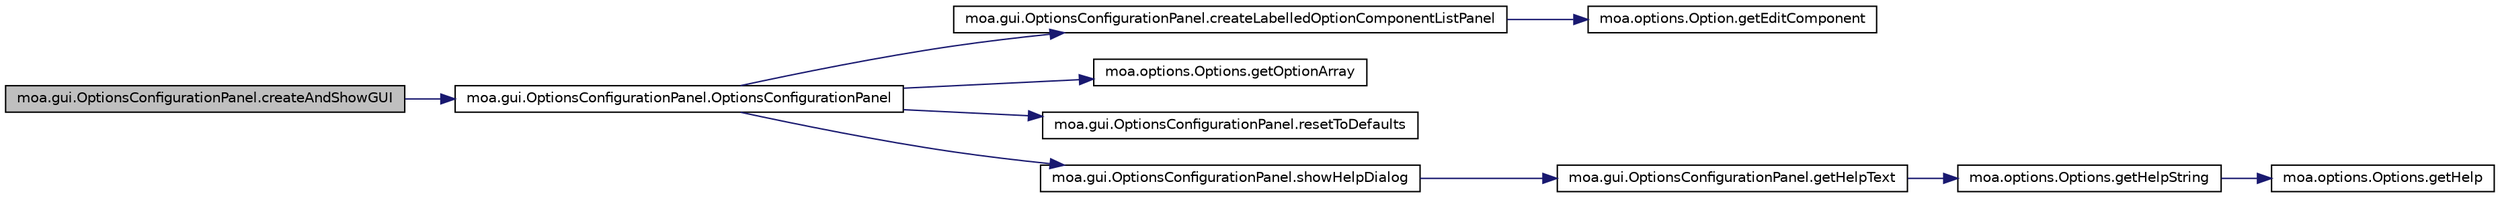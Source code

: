 digraph G
{
  edge [fontname="Helvetica",fontsize="10",labelfontname="Helvetica",labelfontsize="10"];
  node [fontname="Helvetica",fontsize="10",shape=record];
  rankdir=LR;
  Node1 [label="moa.gui.OptionsConfigurationPanel.createAndShowGUI",height=0.2,width=0.4,color="black", fillcolor="grey75", style="filled" fontcolor="black"];
  Node1 -> Node2 [color="midnightblue",fontsize="10",style="solid",fontname="Helvetica"];
  Node2 [label="moa.gui.OptionsConfigurationPanel.OptionsConfigurationPanel",height=0.2,width=0.4,color="black", fillcolor="white", style="filled",URL="$classmoa_1_1gui_1_1OptionsConfigurationPanel.html#aaa4825510bd12e743976268ef6f06696"];
  Node2 -> Node3 [color="midnightblue",fontsize="10",style="solid",fontname="Helvetica"];
  Node3 [label="moa.gui.OptionsConfigurationPanel.createLabelledOptionComponentListPanel",height=0.2,width=0.4,color="black", fillcolor="white", style="filled",URL="$classmoa_1_1gui_1_1OptionsConfigurationPanel.html#aff42f25dcd3d16a2a57038f98cc67fb9"];
  Node3 -> Node4 [color="midnightblue",fontsize="10",style="solid",fontname="Helvetica"];
  Node4 [label="moa.options.Option.getEditComponent",height=0.2,width=0.4,color="black", fillcolor="white", style="filled",URL="$interfacemoa_1_1options_1_1Option.html#abaeed1a5f4a5e9c2c002121653324b35",tooltip="Gets the GUI component to edit."];
  Node2 -> Node5 [color="midnightblue",fontsize="10",style="solid",fontname="Helvetica"];
  Node5 [label="moa.options.Options.getOptionArray",height=0.2,width=0.4,color="black", fillcolor="white", style="filled",URL="$classmoa_1_1options_1_1Options.html#a1da7d9a7b328832823087bc1e1523593"];
  Node2 -> Node6 [color="midnightblue",fontsize="10",style="solid",fontname="Helvetica"];
  Node6 [label="moa.gui.OptionsConfigurationPanel.resetToDefaults",height=0.2,width=0.4,color="black", fillcolor="white", style="filled",URL="$classmoa_1_1gui_1_1OptionsConfigurationPanel.html#a60a6cd5339494be6368ba0bf7046d693"];
  Node2 -> Node7 [color="midnightblue",fontsize="10",style="solid",fontname="Helvetica"];
  Node7 [label="moa.gui.OptionsConfigurationPanel.showHelpDialog",height=0.2,width=0.4,color="black", fillcolor="white", style="filled",URL="$classmoa_1_1gui_1_1OptionsConfigurationPanel.html#abe41d95012b8856dd80ed100909d2f79"];
  Node7 -> Node8 [color="midnightblue",fontsize="10",style="solid",fontname="Helvetica"];
  Node8 [label="moa.gui.OptionsConfigurationPanel.getHelpText",height=0.2,width=0.4,color="black", fillcolor="white", style="filled",URL="$classmoa_1_1gui_1_1OptionsConfigurationPanel.html#a2cc7c9a7bba593687ecd836af8bb67f5"];
  Node8 -> Node9 [color="midnightblue",fontsize="10",style="solid",fontname="Helvetica"];
  Node9 [label="moa.options.Options.getHelpString",height=0.2,width=0.4,color="black", fillcolor="white", style="filled",URL="$classmoa_1_1options_1_1Options.html#a29c36bacd3a8191c031f6d3e0876b16c"];
  Node9 -> Node10 [color="midnightblue",fontsize="10",style="solid",fontname="Helvetica"];
  Node10 [label="moa.options.Options.getHelp",height=0.2,width=0.4,color="black", fillcolor="white", style="filled",URL="$classmoa_1_1options_1_1Options.html#a5c1bb7cded15ca5accac236f1d1a34bb"];
}
